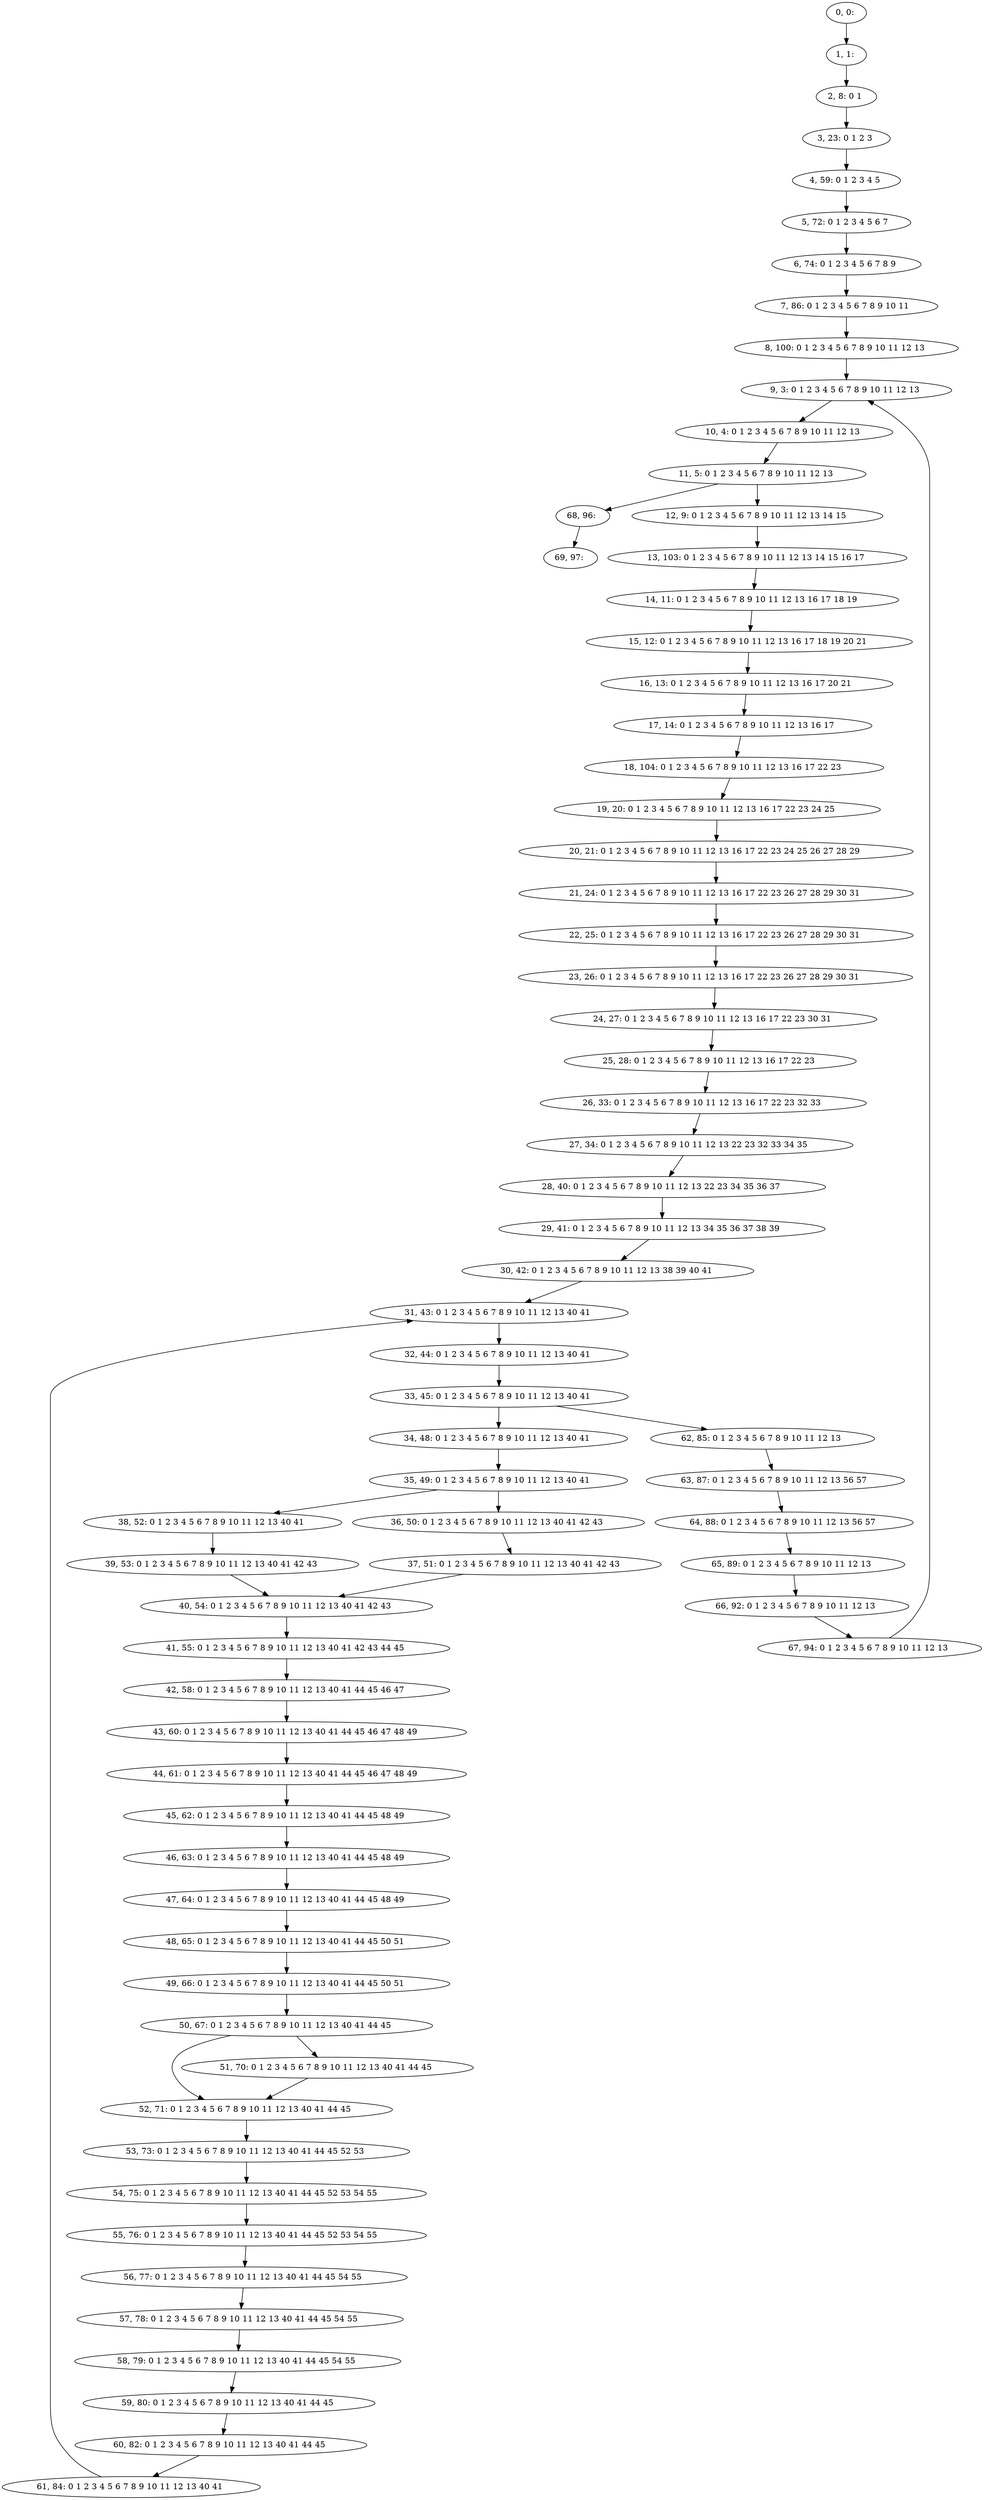 digraph G {
0[label="0, 0: "];
1[label="1, 1: "];
2[label="2, 8: 0 1 "];
3[label="3, 23: 0 1 2 3 "];
4[label="4, 59: 0 1 2 3 4 5 "];
5[label="5, 72: 0 1 2 3 4 5 6 7 "];
6[label="6, 74: 0 1 2 3 4 5 6 7 8 9 "];
7[label="7, 86: 0 1 2 3 4 5 6 7 8 9 10 11 "];
8[label="8, 100: 0 1 2 3 4 5 6 7 8 9 10 11 12 13 "];
9[label="9, 3: 0 1 2 3 4 5 6 7 8 9 10 11 12 13 "];
10[label="10, 4: 0 1 2 3 4 5 6 7 8 9 10 11 12 13 "];
11[label="11, 5: 0 1 2 3 4 5 6 7 8 9 10 11 12 13 "];
12[label="12, 9: 0 1 2 3 4 5 6 7 8 9 10 11 12 13 14 15 "];
13[label="13, 103: 0 1 2 3 4 5 6 7 8 9 10 11 12 13 14 15 16 17 "];
14[label="14, 11: 0 1 2 3 4 5 6 7 8 9 10 11 12 13 16 17 18 19 "];
15[label="15, 12: 0 1 2 3 4 5 6 7 8 9 10 11 12 13 16 17 18 19 20 21 "];
16[label="16, 13: 0 1 2 3 4 5 6 7 8 9 10 11 12 13 16 17 20 21 "];
17[label="17, 14: 0 1 2 3 4 5 6 7 8 9 10 11 12 13 16 17 "];
18[label="18, 104: 0 1 2 3 4 5 6 7 8 9 10 11 12 13 16 17 22 23 "];
19[label="19, 20: 0 1 2 3 4 5 6 7 8 9 10 11 12 13 16 17 22 23 24 25 "];
20[label="20, 21: 0 1 2 3 4 5 6 7 8 9 10 11 12 13 16 17 22 23 24 25 26 27 28 29 "];
21[label="21, 24: 0 1 2 3 4 5 6 7 8 9 10 11 12 13 16 17 22 23 26 27 28 29 30 31 "];
22[label="22, 25: 0 1 2 3 4 5 6 7 8 9 10 11 12 13 16 17 22 23 26 27 28 29 30 31 "];
23[label="23, 26: 0 1 2 3 4 5 6 7 8 9 10 11 12 13 16 17 22 23 26 27 28 29 30 31 "];
24[label="24, 27: 0 1 2 3 4 5 6 7 8 9 10 11 12 13 16 17 22 23 30 31 "];
25[label="25, 28: 0 1 2 3 4 5 6 7 8 9 10 11 12 13 16 17 22 23 "];
26[label="26, 33: 0 1 2 3 4 5 6 7 8 9 10 11 12 13 16 17 22 23 32 33 "];
27[label="27, 34: 0 1 2 3 4 5 6 7 8 9 10 11 12 13 22 23 32 33 34 35 "];
28[label="28, 40: 0 1 2 3 4 5 6 7 8 9 10 11 12 13 22 23 34 35 36 37 "];
29[label="29, 41: 0 1 2 3 4 5 6 7 8 9 10 11 12 13 34 35 36 37 38 39 "];
30[label="30, 42: 0 1 2 3 4 5 6 7 8 9 10 11 12 13 38 39 40 41 "];
31[label="31, 43: 0 1 2 3 4 5 6 7 8 9 10 11 12 13 40 41 "];
32[label="32, 44: 0 1 2 3 4 5 6 7 8 9 10 11 12 13 40 41 "];
33[label="33, 45: 0 1 2 3 4 5 6 7 8 9 10 11 12 13 40 41 "];
34[label="34, 48: 0 1 2 3 4 5 6 7 8 9 10 11 12 13 40 41 "];
35[label="35, 49: 0 1 2 3 4 5 6 7 8 9 10 11 12 13 40 41 "];
36[label="36, 50: 0 1 2 3 4 5 6 7 8 9 10 11 12 13 40 41 42 43 "];
37[label="37, 51: 0 1 2 3 4 5 6 7 8 9 10 11 12 13 40 41 42 43 "];
38[label="38, 52: 0 1 2 3 4 5 6 7 8 9 10 11 12 13 40 41 "];
39[label="39, 53: 0 1 2 3 4 5 6 7 8 9 10 11 12 13 40 41 42 43 "];
40[label="40, 54: 0 1 2 3 4 5 6 7 8 9 10 11 12 13 40 41 42 43 "];
41[label="41, 55: 0 1 2 3 4 5 6 7 8 9 10 11 12 13 40 41 42 43 44 45 "];
42[label="42, 58: 0 1 2 3 4 5 6 7 8 9 10 11 12 13 40 41 44 45 46 47 "];
43[label="43, 60: 0 1 2 3 4 5 6 7 8 9 10 11 12 13 40 41 44 45 46 47 48 49 "];
44[label="44, 61: 0 1 2 3 4 5 6 7 8 9 10 11 12 13 40 41 44 45 46 47 48 49 "];
45[label="45, 62: 0 1 2 3 4 5 6 7 8 9 10 11 12 13 40 41 44 45 48 49 "];
46[label="46, 63: 0 1 2 3 4 5 6 7 8 9 10 11 12 13 40 41 44 45 48 49 "];
47[label="47, 64: 0 1 2 3 4 5 6 7 8 9 10 11 12 13 40 41 44 45 48 49 "];
48[label="48, 65: 0 1 2 3 4 5 6 7 8 9 10 11 12 13 40 41 44 45 50 51 "];
49[label="49, 66: 0 1 2 3 4 5 6 7 8 9 10 11 12 13 40 41 44 45 50 51 "];
50[label="50, 67: 0 1 2 3 4 5 6 7 8 9 10 11 12 13 40 41 44 45 "];
51[label="51, 70: 0 1 2 3 4 5 6 7 8 9 10 11 12 13 40 41 44 45 "];
52[label="52, 71: 0 1 2 3 4 5 6 7 8 9 10 11 12 13 40 41 44 45 "];
53[label="53, 73: 0 1 2 3 4 5 6 7 8 9 10 11 12 13 40 41 44 45 52 53 "];
54[label="54, 75: 0 1 2 3 4 5 6 7 8 9 10 11 12 13 40 41 44 45 52 53 54 55 "];
55[label="55, 76: 0 1 2 3 4 5 6 7 8 9 10 11 12 13 40 41 44 45 52 53 54 55 "];
56[label="56, 77: 0 1 2 3 4 5 6 7 8 9 10 11 12 13 40 41 44 45 54 55 "];
57[label="57, 78: 0 1 2 3 4 5 6 7 8 9 10 11 12 13 40 41 44 45 54 55 "];
58[label="58, 79: 0 1 2 3 4 5 6 7 8 9 10 11 12 13 40 41 44 45 54 55 "];
59[label="59, 80: 0 1 2 3 4 5 6 7 8 9 10 11 12 13 40 41 44 45 "];
60[label="60, 82: 0 1 2 3 4 5 6 7 8 9 10 11 12 13 40 41 44 45 "];
61[label="61, 84: 0 1 2 3 4 5 6 7 8 9 10 11 12 13 40 41 "];
62[label="62, 85: 0 1 2 3 4 5 6 7 8 9 10 11 12 13 "];
63[label="63, 87: 0 1 2 3 4 5 6 7 8 9 10 11 12 13 56 57 "];
64[label="64, 88: 0 1 2 3 4 5 6 7 8 9 10 11 12 13 56 57 "];
65[label="65, 89: 0 1 2 3 4 5 6 7 8 9 10 11 12 13 "];
66[label="66, 92: 0 1 2 3 4 5 6 7 8 9 10 11 12 13 "];
67[label="67, 94: 0 1 2 3 4 5 6 7 8 9 10 11 12 13 "];
68[label="68, 96: "];
69[label="69, 97: "];
0->1 ;
1->2 ;
2->3 ;
3->4 ;
4->5 ;
5->6 ;
6->7 ;
7->8 ;
8->9 ;
9->10 ;
10->11 ;
11->12 ;
11->68 ;
12->13 ;
13->14 ;
14->15 ;
15->16 ;
16->17 ;
17->18 ;
18->19 ;
19->20 ;
20->21 ;
21->22 ;
22->23 ;
23->24 ;
24->25 ;
25->26 ;
26->27 ;
27->28 ;
28->29 ;
29->30 ;
30->31 ;
31->32 ;
32->33 ;
33->34 ;
33->62 ;
34->35 ;
35->36 ;
35->38 ;
36->37 ;
37->40 ;
38->39 ;
39->40 ;
40->41 ;
41->42 ;
42->43 ;
43->44 ;
44->45 ;
45->46 ;
46->47 ;
47->48 ;
48->49 ;
49->50 ;
50->51 ;
50->52 ;
51->52 ;
52->53 ;
53->54 ;
54->55 ;
55->56 ;
56->57 ;
57->58 ;
58->59 ;
59->60 ;
60->61 ;
61->31 ;
62->63 ;
63->64 ;
64->65 ;
65->66 ;
66->67 ;
67->9 ;
68->69 ;
}
